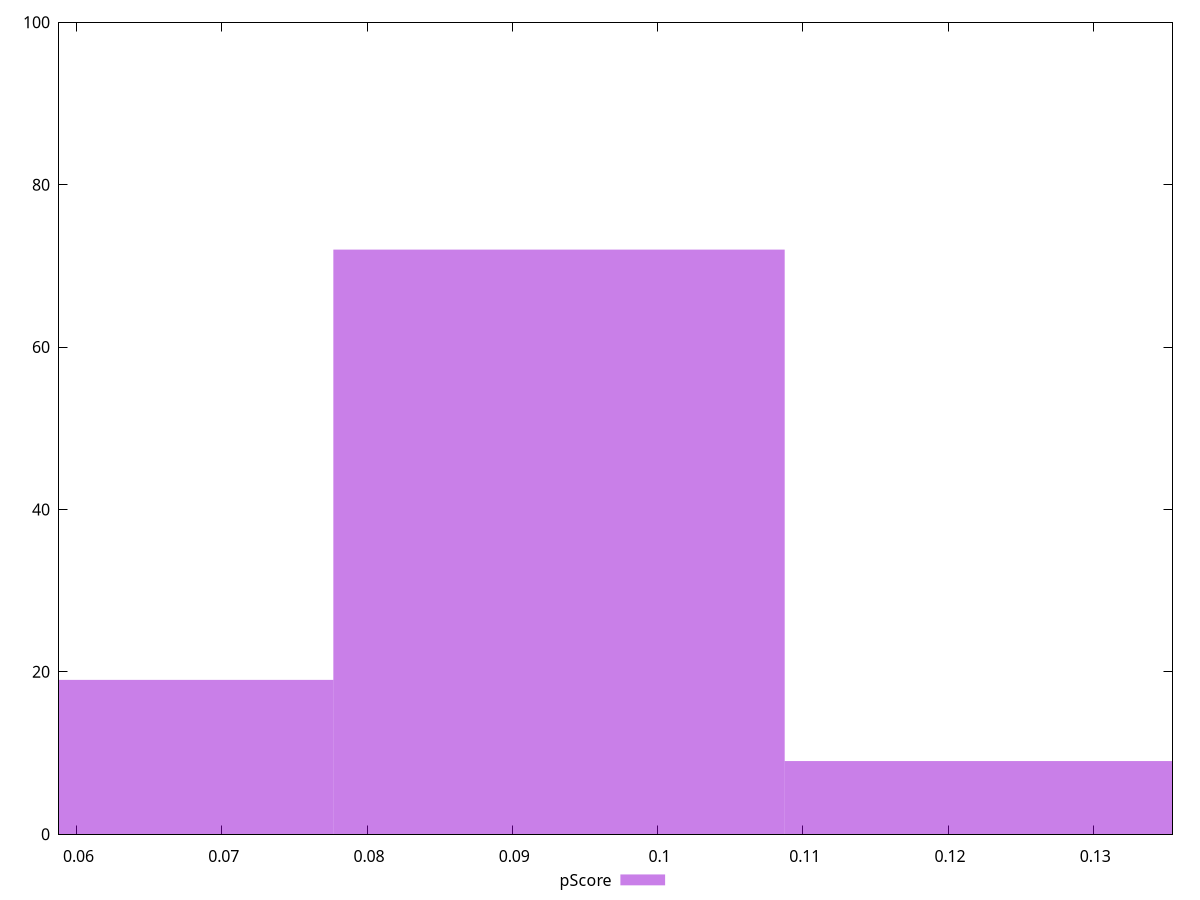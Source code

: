 reset

$pScore <<EOF
0.09321478020335498 72
0.062143186802236655 19
0.12428637360447331 9
EOF

set key outside below
set boxwidth 0.031071593401118328
set xrange [0.058792748899857805:0.13544779035008425]
set yrange [0:100]
set trange [0:100]
set style fill transparent solid 0.5 noborder
set terminal svg size 640, 490 enhanced background rgb 'white'
set output "reports/report_00027_2021-02-24T12-40-31.850Z/interactive/samples/music/pScore/histogram.svg"

plot $pScore title "pScore" with boxes

reset
